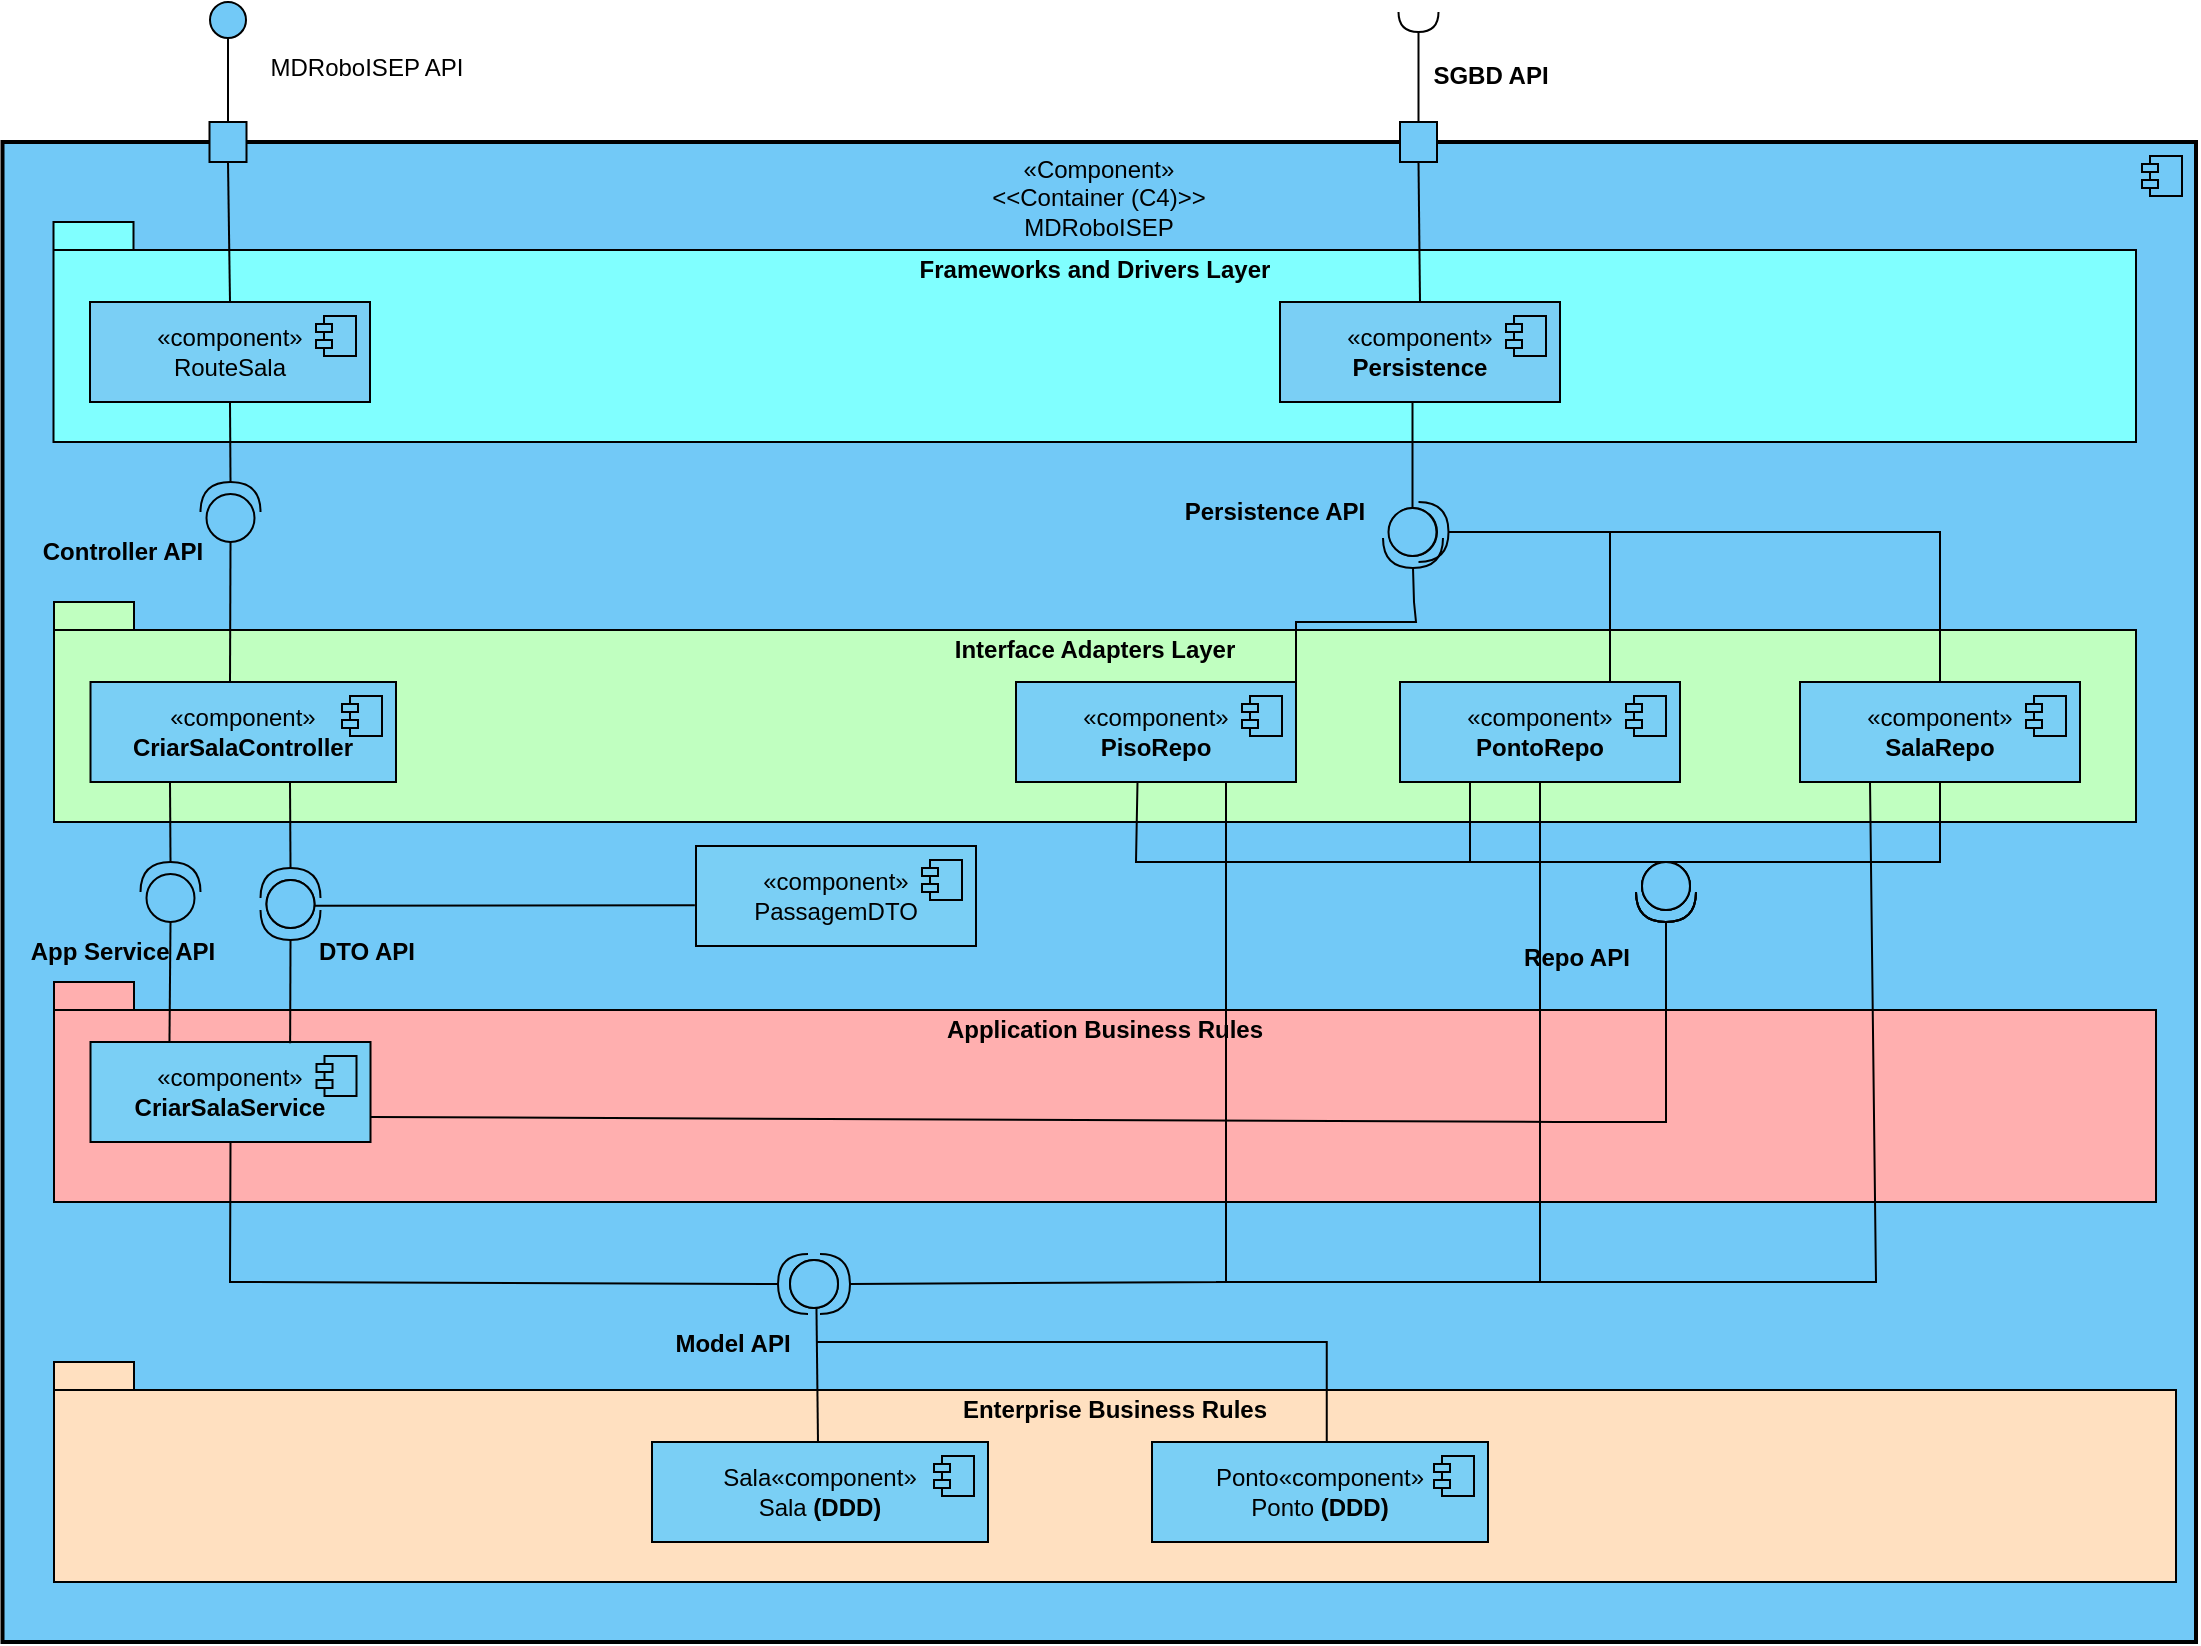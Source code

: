 <mxfile version="22.0.8" type="device">
  <diagram name="Page-1" id="mcRJoiFZVbyGvoiC1dqz">
    <mxGraphModel dx="1909" dy="2167" grid="1" gridSize="10" guides="1" tooltips="1" connect="1" arrows="1" fold="1" page="1" pageScale="1" pageWidth="850" pageHeight="1100" math="0" shadow="0">
      <root>
        <mxCell id="0" />
        <mxCell id="1" parent="0" />
        <mxCell id="tm53eODnrKpvhOiwJkyI-2" value="«Component»&lt;br&gt;&amp;lt;&amp;lt;Container (C4)&amp;gt;&amp;gt;&lt;br&gt;MDRoboISEP" style="html=1;dropTarget=0;whiteSpace=wrap;verticalAlign=top;fillColor=#72C9F7;strokeColor=#000000;strokeWidth=2;" parent="1" vertex="1">
          <mxGeometry x="153.25" y="30" width="1096.75" height="750" as="geometry" />
        </mxCell>
        <mxCell id="tm53eODnrKpvhOiwJkyI-3" value="" style="shape=module;jettyWidth=8;jettyHeight=4;fillColor=#72c9f7;" parent="tm53eODnrKpvhOiwJkyI-2" vertex="1">
          <mxGeometry x="1" width="20" height="20" relative="1" as="geometry">
            <mxPoint x="-27" y="7" as="offset" />
          </mxGeometry>
        </mxCell>
        <mxCell id="tm53eODnrKpvhOiwJkyI-4" value="" style="html=1;rounded=0;fillColor=#72C9F7;" parent="1" vertex="1">
          <mxGeometry x="256.75" y="20" width="18.5" height="20" as="geometry" />
        </mxCell>
        <mxCell id="tm53eODnrKpvhOiwJkyI-5" value="" style="endArrow=none;html=1;rounded=0;align=center;verticalAlign=top;endFill=0;labelBackgroundColor=none;endSize=2;" parent="1" source="tm53eODnrKpvhOiwJkyI-4" target="tm53eODnrKpvhOiwJkyI-6" edge="1">
          <mxGeometry relative="1" as="geometry" />
        </mxCell>
        <mxCell id="tm53eODnrKpvhOiwJkyI-6" value="" style="ellipse;html=1;fontSize=11;align=center;fillColor=#72C9F7;points=[];aspect=fixed;resizable=1;verticalAlign=bottom;labelPosition=center;verticalLabelPosition=top;flipH=1;rotation=0;" parent="1" vertex="1">
          <mxGeometry x="257" y="-40" width="18" height="18" as="geometry" />
        </mxCell>
        <mxCell id="tm53eODnrKpvhOiwJkyI-7" value="MDRoboISEP API" style="text;html=1;align=center;verticalAlign=middle;resizable=0;points=[];autosize=1;strokeColor=none;fillColor=none;" parent="1" vertex="1">
          <mxGeometry x="275" y="-22" width="120" height="30" as="geometry" />
        </mxCell>
        <mxCell id="tm53eODnrKpvhOiwJkyI-12" value="Frameworks and Drivers Layer" style="shape=folder;fontStyle=1;spacingTop=10;tabWidth=40;tabHeight=14;tabPosition=left;html=1;whiteSpace=wrap;verticalAlign=top;fillColor=#80ffff;" parent="1" vertex="1">
          <mxGeometry x="178.75" y="70" width="1041.25" height="110" as="geometry" />
        </mxCell>
        <mxCell id="tm53eODnrKpvhOiwJkyI-13" value="«component»&lt;br&gt;RouteSala" style="html=1;dropTarget=0;whiteSpace=wrap;fillColor=#7ACFF5;" parent="1" vertex="1">
          <mxGeometry x="197" y="110" width="140" height="50" as="geometry" />
        </mxCell>
        <mxCell id="tm53eODnrKpvhOiwJkyI-14" value="" style="shape=module;jettyWidth=8;jettyHeight=4;fillColor=#7ACFF5;" parent="tm53eODnrKpvhOiwJkyI-13" vertex="1">
          <mxGeometry x="1" width="20" height="20" relative="1" as="geometry">
            <mxPoint x="-27" y="7" as="offset" />
          </mxGeometry>
        </mxCell>
        <mxCell id="tm53eODnrKpvhOiwJkyI-17" value="«component»&lt;br&gt;&lt;b&gt;Persistence&lt;/b&gt;" style="html=1;dropTarget=0;whiteSpace=wrap;fillColor=#7ACFF5;" parent="1" vertex="1">
          <mxGeometry x="792" y="110" width="140" height="50" as="geometry" />
        </mxCell>
        <mxCell id="tm53eODnrKpvhOiwJkyI-18" value="" style="shape=module;jettyWidth=8;jettyHeight=4;fillColor=#7ACFF5;" parent="tm53eODnrKpvhOiwJkyI-17" vertex="1">
          <mxGeometry x="1" width="20" height="20" relative="1" as="geometry">
            <mxPoint x="-27" y="7" as="offset" />
          </mxGeometry>
        </mxCell>
        <mxCell id="tm53eODnrKpvhOiwJkyI-19" value="Interface Adapters Layer" style="shape=folder;fontStyle=1;spacingTop=10;tabWidth=40;tabHeight=14;tabPosition=left;html=1;whiteSpace=wrap;verticalAlign=top;fillColor=#c0ffc0;" parent="1" vertex="1">
          <mxGeometry x="179" y="260" width="1041" height="110" as="geometry" />
        </mxCell>
        <mxCell id="tm53eODnrKpvhOiwJkyI-20" value="«component»&lt;br&gt;&lt;b&gt;CriarSalaController&lt;/b&gt;" style="html=1;dropTarget=0;whiteSpace=wrap;fillColor=#7ACFF5;" parent="1" vertex="1">
          <mxGeometry x="197.25" y="300" width="152.75" height="50" as="geometry" />
        </mxCell>
        <mxCell id="tm53eODnrKpvhOiwJkyI-21" value="" style="shape=module;jettyWidth=8;jettyHeight=4;fillColor=#7ACFF5;" parent="tm53eODnrKpvhOiwJkyI-20" vertex="1">
          <mxGeometry x="1" width="20" height="20" relative="1" as="geometry">
            <mxPoint x="-27" y="7" as="offset" />
          </mxGeometry>
        </mxCell>
        <mxCell id="tm53eODnrKpvhOiwJkyI-23" value="" style="shape=providedRequiredInterface;html=1;verticalLabelPosition=bottom;sketch=0;rotation=-90;fillColor=#72c9f7;" parent="1" vertex="1">
          <mxGeometry x="252.25" y="200" width="30" height="30" as="geometry" />
        </mxCell>
        <mxCell id="tm53eODnrKpvhOiwJkyI-24" value="" style="endArrow=none;html=1;rounded=0;exitX=1;exitY=0.5;exitDx=0;exitDy=0;exitPerimeter=0;entryX=0.5;entryY=1;entryDx=0;entryDy=0;" parent="1" source="tm53eODnrKpvhOiwJkyI-23" target="tm53eODnrKpvhOiwJkyI-13" edge="1">
          <mxGeometry width="50" height="50" relative="1" as="geometry">
            <mxPoint x="520" y="210" as="sourcePoint" />
            <mxPoint x="570" y="160" as="targetPoint" />
          </mxGeometry>
        </mxCell>
        <mxCell id="tm53eODnrKpvhOiwJkyI-25" value="" style="endArrow=none;html=1;rounded=0;entryX=0;entryY=0.5;entryDx=0;entryDy=0;entryPerimeter=0;" parent="1" target="tm53eODnrKpvhOiwJkyI-23" edge="1">
          <mxGeometry width="50" height="50" relative="1" as="geometry">
            <mxPoint x="267" y="300" as="sourcePoint" />
            <mxPoint x="277" y="170" as="targetPoint" />
          </mxGeometry>
        </mxCell>
        <mxCell id="tm53eODnrKpvhOiwJkyI-27" value="«component»&lt;br&gt;&lt;b&gt;PisoRepo&lt;/b&gt;" style="html=1;dropTarget=0;whiteSpace=wrap;fillColor=#7ACFF5;" parent="1" vertex="1">
          <mxGeometry x="660" y="300" width="140" height="50" as="geometry" />
        </mxCell>
        <mxCell id="tm53eODnrKpvhOiwJkyI-28" value="" style="shape=module;jettyWidth=8;jettyHeight=4;fillColor=#7ACFF5;" parent="tm53eODnrKpvhOiwJkyI-27" vertex="1">
          <mxGeometry x="1" width="20" height="20" relative="1" as="geometry">
            <mxPoint x="-27" y="7" as="offset" />
          </mxGeometry>
        </mxCell>
        <mxCell id="tm53eODnrKpvhOiwJkyI-29" value="Application Business Rules" style="shape=folder;fontStyle=1;spacingTop=10;tabWidth=40;tabHeight=14;tabPosition=left;html=1;whiteSpace=wrap;verticalAlign=top;fillColor=#ffafaf;" parent="1" vertex="1">
          <mxGeometry x="179" y="450" width="1051" height="110" as="geometry" />
        </mxCell>
        <mxCell id="tm53eODnrKpvhOiwJkyI-30" value="" style="shape=providedRequiredInterface;html=1;verticalLabelPosition=bottom;sketch=0;rotation=-90;fillColor=#72c9f7;" parent="1" vertex="1">
          <mxGeometry x="222.25" y="390" width="30" height="30" as="geometry" />
        </mxCell>
        <mxCell id="tm53eODnrKpvhOiwJkyI-31" value="" style="endArrow=none;html=1;rounded=0;exitX=1;exitY=0.5;exitDx=0;exitDy=0;exitPerimeter=0;entryX=0.5;entryY=1;entryDx=0;entryDy=0;" parent="1" source="tm53eODnrKpvhOiwJkyI-30" edge="1">
          <mxGeometry width="50" height="50" relative="1" as="geometry">
            <mxPoint x="490" y="400" as="sourcePoint" />
            <mxPoint x="237" y="350" as="targetPoint" />
          </mxGeometry>
        </mxCell>
        <mxCell id="tm53eODnrKpvhOiwJkyI-32" value="" style="endArrow=none;html=1;rounded=0;entryX=0;entryY=0.5;entryDx=0;entryDy=0;entryPerimeter=0;exitX=0.282;exitY=0.008;exitDx=0;exitDy=0;exitPerimeter=0;" parent="1" source="tm53eODnrKpvhOiwJkyI-39" target="tm53eODnrKpvhOiwJkyI-30" edge="1">
          <mxGeometry width="50" height="50" relative="1" as="geometry">
            <mxPoint x="237" y="450" as="sourcePoint" />
            <mxPoint x="247" y="360" as="targetPoint" />
          </mxGeometry>
        </mxCell>
        <mxCell id="tm53eODnrKpvhOiwJkyI-33" value="" style="shape=providedRequiredInterface;html=1;verticalLabelPosition=bottom;sketch=0;rotation=-90;fillColor=#72c9f7;" parent="1" vertex="1">
          <mxGeometry x="282.25" y="393" width="30" height="30" as="geometry" />
        </mxCell>
        <mxCell id="tm53eODnrKpvhOiwJkyI-34" value="" style="endArrow=none;html=1;rounded=0;exitX=1;exitY=0.5;exitDx=0;exitDy=0;exitPerimeter=0;entryX=0.5;entryY=1;entryDx=0;entryDy=0;" parent="1" source="tm53eODnrKpvhOiwJkyI-33" edge="1">
          <mxGeometry width="50" height="50" relative="1" as="geometry">
            <mxPoint x="550" y="400" as="sourcePoint" />
            <mxPoint x="297" y="350" as="targetPoint" />
          </mxGeometry>
        </mxCell>
        <mxCell id="tm53eODnrKpvhOiwJkyI-36" value="«component»&lt;br&gt;PassagemDTO" style="html=1;dropTarget=0;whiteSpace=wrap;fillColor=#7ACFF5;" parent="1" vertex="1">
          <mxGeometry x="500" y="382" width="140" height="50" as="geometry" />
        </mxCell>
        <mxCell id="tm53eODnrKpvhOiwJkyI-37" value="" style="shape=module;jettyWidth=8;jettyHeight=4;fillColor=#7ACFF5;" parent="tm53eODnrKpvhOiwJkyI-36" vertex="1">
          <mxGeometry x="1" width="20" height="20" relative="1" as="geometry">
            <mxPoint x="-27" y="7" as="offset" />
          </mxGeometry>
        </mxCell>
        <mxCell id="tm53eODnrKpvhOiwJkyI-38" value="" style="endArrow=none;html=1;rounded=0;exitX=-0.004;exitY=0.593;exitDx=0;exitDy=0;exitPerimeter=0;entryX=0.43;entryY=0.113;entryDx=0;entryDy=0;entryPerimeter=0;" parent="1" source="tm53eODnrKpvhOiwJkyI-36" target="tm53eODnrKpvhOiwJkyI-60" edge="1">
          <mxGeometry width="50" height="50" relative="1" as="geometry">
            <mxPoint x="247" y="460" as="sourcePoint" />
            <mxPoint x="247" y="420" as="targetPoint" />
          </mxGeometry>
        </mxCell>
        <mxCell id="tm53eODnrKpvhOiwJkyI-39" value="«component»&lt;br&gt;&lt;b&gt;CriarSalaService&lt;/b&gt;" style="html=1;dropTarget=0;whiteSpace=wrap;fillColor=#7ACFF5;" parent="1" vertex="1">
          <mxGeometry x="197.25" y="480" width="140" height="50" as="geometry" />
        </mxCell>
        <mxCell id="tm53eODnrKpvhOiwJkyI-40" value="" style="shape=module;jettyWidth=8;jettyHeight=4;fillColor=#7ACFF5;" parent="tm53eODnrKpvhOiwJkyI-39" vertex="1">
          <mxGeometry x="1" width="20" height="20" relative="1" as="geometry">
            <mxPoint x="-27" y="7" as="offset" />
          </mxGeometry>
        </mxCell>
        <mxCell id="tm53eODnrKpvhOiwJkyI-41" value="" style="endArrow=none;html=1;rounded=0;exitX=0.713;exitY=0.012;exitDx=0;exitDy=0;entryX=1;entryY=0.5;entryDx=0;entryDy=0;entryPerimeter=0;exitPerimeter=0;" parent="1" source="tm53eODnrKpvhOiwJkyI-39" target="tm53eODnrKpvhOiwJkyI-60" edge="1">
          <mxGeometry width="50" height="50" relative="1" as="geometry">
            <mxPoint x="429" y="423" as="sourcePoint" />
            <mxPoint x="319" y="423" as="targetPoint" />
          </mxGeometry>
        </mxCell>
        <mxCell id="tm53eODnrKpvhOiwJkyI-42" value="Enterprise Business Rules" style="shape=folder;fontStyle=1;spacingTop=10;tabWidth=40;tabHeight=14;tabPosition=left;html=1;whiteSpace=wrap;verticalAlign=top;fillColor=#ffe0c0;" parent="1" vertex="1">
          <mxGeometry x="179" y="640" width="1061" height="110" as="geometry" />
        </mxCell>
        <mxCell id="tm53eODnrKpvhOiwJkyI-49" value="" style="shape=providedRequiredInterface;html=1;verticalLabelPosition=bottom;sketch=0;rotation=-180;fillColor=#72c9f7;" parent="1" vertex="1">
          <mxGeometry x="541" y="586" width="30" height="30" as="geometry" />
        </mxCell>
        <mxCell id="tm53eODnrKpvhOiwJkyI-50" value="" style="endArrow=none;html=1;rounded=0;exitX=1;exitY=0.5;exitDx=0;exitDy=0;exitPerimeter=0;entryX=0.5;entryY=1;entryDx=0;entryDy=0;" parent="1" source="tm53eODnrKpvhOiwJkyI-49" target="tm53eODnrKpvhOiwJkyI-39" edge="1">
          <mxGeometry width="50" height="50" relative="1" as="geometry">
            <mxPoint x="557.75" y="590" as="sourcePoint" />
            <mxPoint x="304.75" y="540" as="targetPoint" />
            <Array as="points">
              <mxPoint x="267" y="600" />
            </Array>
          </mxGeometry>
        </mxCell>
        <mxCell id="tm53eODnrKpvhOiwJkyI-51" value="" style="endArrow=none;html=1;rounded=0;entryX=0.441;entryY=0.893;entryDx=0;entryDy=0;entryPerimeter=0;exitX=0.5;exitY=0;exitDx=0;exitDy=0;" parent="1" target="tm53eODnrKpvhOiwJkyI-67" edge="1">
          <mxGeometry width="50" height="50" relative="1" as="geometry">
            <mxPoint x="561" y="680" as="sourcePoint" />
            <mxPoint x="558.06" y="612.97" as="targetPoint" />
            <Array as="points" />
          </mxGeometry>
        </mxCell>
        <mxCell id="tm53eODnrKpvhOiwJkyI-57" value="Sala«component»&lt;br&gt;Sala&amp;nbsp;&lt;b&gt;(DDD)&lt;/b&gt;" style="html=1;dropTarget=0;whiteSpace=wrap;fillColor=#7ACFF5;" parent="1" vertex="1">
          <mxGeometry x="478" y="680" width="168" height="50" as="geometry" />
        </mxCell>
        <mxCell id="tm53eODnrKpvhOiwJkyI-58" value="" style="shape=module;jettyWidth=8;jettyHeight=4;fillColor=#7ACFF5;" parent="tm53eODnrKpvhOiwJkyI-57" vertex="1">
          <mxGeometry x="1" width="20" height="20" relative="1" as="geometry">
            <mxPoint x="-27" y="7" as="offset" />
          </mxGeometry>
        </mxCell>
        <mxCell id="tm53eODnrKpvhOiwJkyI-60" value="" style="shape=providedRequiredInterface;html=1;verticalLabelPosition=bottom;sketch=0;rotation=90;fillColor=#72c9f7;" parent="1" vertex="1">
          <mxGeometry x="282.25" y="399" width="30" height="30" as="geometry" />
        </mxCell>
        <mxCell id="tm53eODnrKpvhOiwJkyI-61" value="App Service API" style="text;html=1;align=center;verticalAlign=middle;resizable=0;points=[];autosize=1;strokeColor=none;fillColor=none;fontStyle=1" parent="1" vertex="1">
          <mxGeometry x="153.25" y="420" width="120" height="30" as="geometry" />
        </mxCell>
        <mxCell id="tm53eODnrKpvhOiwJkyI-63" value="DTO API" style="text;html=1;align=center;verticalAlign=middle;resizable=0;points=[];autosize=1;strokeColor=none;fillColor=none;fontStyle=1" parent="1" vertex="1">
          <mxGeometry x="300" y="420" width="70" height="30" as="geometry" />
        </mxCell>
        <mxCell id="tm53eODnrKpvhOiwJkyI-64" value="Model API" style="text;html=1;align=center;verticalAlign=middle;resizable=0;points=[];autosize=1;strokeColor=none;fillColor=none;fontStyle=1" parent="1" vertex="1">
          <mxGeometry x="478" y="616" width="80" height="30" as="geometry" />
        </mxCell>
        <mxCell id="tm53eODnrKpvhOiwJkyI-66" value="Controller API" style="text;html=1;align=center;verticalAlign=middle;resizable=0;points=[];autosize=1;strokeColor=none;fillColor=none;fontStyle=1" parent="1" vertex="1">
          <mxGeometry x="163.25" y="220" width="100" height="30" as="geometry" />
        </mxCell>
        <mxCell id="tm53eODnrKpvhOiwJkyI-67" value="" style="shape=providedRequiredInterface;html=1;verticalLabelPosition=bottom;sketch=0;rotation=0;fillColor=#72c9f7;" parent="1" vertex="1">
          <mxGeometry x="547" y="586" width="30" height="30" as="geometry" />
        </mxCell>
        <mxCell id="tm53eODnrKpvhOiwJkyI-70" value="" style="endArrow=none;html=1;rounded=0;exitX=1;exitY=0.5;exitDx=0;exitDy=0;exitPerimeter=0;entryX=0.75;entryY=1;entryDx=0;entryDy=0;" parent="1" source="tm53eODnrKpvhOiwJkyI-67" target="tm53eODnrKpvhOiwJkyI-27" edge="1">
          <mxGeometry width="50" height="50" relative="1" as="geometry">
            <mxPoint x="498" y="574" as="sourcePoint" />
            <mxPoint x="347" y="540" as="targetPoint" />
            <Array as="points">
              <mxPoint x="765" y="600" />
            </Array>
          </mxGeometry>
        </mxCell>
        <mxCell id="tm53eODnrKpvhOiwJkyI-73" value="" style="endArrow=none;html=1;rounded=0;entryX=1;entryY=0.75;entryDx=0;entryDy=0;exitX=1;exitY=0.5;exitDx=0;exitDy=0;exitPerimeter=0;" parent="1" source="tm53eODnrKpvhOiwJkyI-75" target="tm53eODnrKpvhOiwJkyI-39" edge="1">
          <mxGeometry width="50" height="50" relative="1" as="geometry">
            <mxPoint x="853" y="440" as="sourcePoint" />
            <mxPoint x="277" y="540" as="targetPoint" />
            <Array as="points">
              <mxPoint x="985" y="520" />
              <mxPoint x="930" y="520" />
            </Array>
          </mxGeometry>
        </mxCell>
        <mxCell id="tm53eODnrKpvhOiwJkyI-75" value="" style="shape=providedRequiredInterface;html=1;verticalLabelPosition=bottom;sketch=0;rotation=90;fillColor=#72c9f7;" parent="1" vertex="1">
          <mxGeometry x="970" y="390" width="30" height="30" as="geometry" />
        </mxCell>
        <mxCell id="tm53eODnrKpvhOiwJkyI-76" value="" style="endArrow=none;html=1;rounded=0;exitX=0;exitY=0.5;exitDx=0;exitDy=0;exitPerimeter=0;entryX=0.434;entryY=0.992;entryDx=0;entryDy=0;entryPerimeter=0;" parent="1" source="tm53eODnrKpvhOiwJkyI-75" target="tm53eODnrKpvhOiwJkyI-27" edge="1">
          <mxGeometry width="50" height="50" relative="1" as="geometry">
            <mxPoint x="307" y="403" as="sourcePoint" />
            <mxPoint x="855" y="350" as="targetPoint" />
            <Array as="points">
              <mxPoint x="720" y="390" />
            </Array>
          </mxGeometry>
        </mxCell>
        <mxCell id="tm53eODnrKpvhOiwJkyI-80" value="" style="shape=providedRequiredInterface;html=1;verticalLabelPosition=bottom;sketch=0;rotation=90;fillColor=#72c9f7;" parent="1" vertex="1">
          <mxGeometry x="843.5" y="213" width="30" height="30" as="geometry" />
        </mxCell>
        <mxCell id="tm53eODnrKpvhOiwJkyI-81" value="" style="endArrow=none;html=1;rounded=0;exitX=0;exitY=0.5;exitDx=0;exitDy=0;exitPerimeter=0;entryX=0.75;entryY=1;entryDx=0;entryDy=0;" parent="1" edge="1">
          <mxGeometry width="50" height="50" relative="1" as="geometry">
            <mxPoint x="858.25" y="213" as="sourcePoint" />
            <mxPoint x="858.25" y="160.0" as="targetPoint" />
            <Array as="points" />
          </mxGeometry>
        </mxCell>
        <mxCell id="tm53eODnrKpvhOiwJkyI-82" value="" style="endArrow=none;html=1;rounded=0;entryX=1;entryY=0;entryDx=0;entryDy=0;exitX=1;exitY=0.5;exitDx=0;exitDy=0;exitPerimeter=0;" parent="1" target="tm53eODnrKpvhOiwJkyI-27" edge="1" source="tm53eODnrKpvhOiwJkyI-80">
          <mxGeometry width="50" height="50" relative="1" as="geometry">
            <mxPoint x="858.25" y="243" as="sourcePoint" />
            <mxPoint x="858.25" y="290.0" as="targetPoint" />
            <Array as="points">
              <mxPoint x="859" y="260" />
              <mxPoint x="860" y="270" />
              <mxPoint x="800" y="270" />
            </Array>
          </mxGeometry>
        </mxCell>
        <mxCell id="tm53eODnrKpvhOiwJkyI-91" value="Persistence API" style="text;html=1;align=center;verticalAlign=middle;resizable=0;points=[];autosize=1;strokeColor=none;fillColor=none;fontStyle=1;glass=1;" parent="1" vertex="1">
          <mxGeometry x="733.5" y="200" width="110" height="30" as="geometry" />
        </mxCell>
        <mxCell id="tm53eODnrKpvhOiwJkyI-95" value="" style="html=1;rounded=0;fillColor=#72C9F7;" parent="1" vertex="1">
          <mxGeometry x="852" y="20" width="18.5" height="20" as="geometry" />
        </mxCell>
        <mxCell id="tm53eODnrKpvhOiwJkyI-96" value="" style="endArrow=none;html=1;rounded=0;align=center;verticalAlign=top;endFill=0;labelBackgroundColor=none;endSize=2;entryX=1;entryY=0.5;entryDx=0;entryDy=0;entryPerimeter=0;" parent="1" source="tm53eODnrKpvhOiwJkyI-95" target="tm53eODnrKpvhOiwJkyI-98" edge="1">
          <mxGeometry relative="1" as="geometry">
            <mxPoint x="859.25" y="-22" as="targetPoint" />
          </mxGeometry>
        </mxCell>
        <mxCell id="tm53eODnrKpvhOiwJkyI-98" value="" style="shape=requiredInterface;html=1;verticalLabelPosition=bottom;sketch=0;rotation=90;" parent="1" vertex="1">
          <mxGeometry x="856.25" y="-40" width="10" height="20" as="geometry" />
        </mxCell>
        <mxCell id="tm53eODnrKpvhOiwJkyI-99" value="" style="endArrow=none;html=1;rounded=0;align=center;verticalAlign=top;endFill=0;labelBackgroundColor=none;endSize=2;entryX=0.5;entryY=1;entryDx=0;entryDy=0;exitX=0.5;exitY=0;exitDx=0;exitDy=0;" parent="1" source="tm53eODnrKpvhOiwJkyI-17" target="tm53eODnrKpvhOiwJkyI-95" edge="1">
          <mxGeometry relative="1" as="geometry">
            <mxPoint x="869" y="30" as="sourcePoint" />
            <mxPoint x="869" y="-15" as="targetPoint" />
          </mxGeometry>
        </mxCell>
        <mxCell id="tm53eODnrKpvhOiwJkyI-100" value="SGBD API" style="text;html=1;align=center;verticalAlign=middle;resizable=0;points=[];autosize=1;strokeColor=none;fillColor=none;fontStyle=1" parent="1" vertex="1">
          <mxGeometry x="857" y="-18" width="80" height="30" as="geometry" />
        </mxCell>
        <mxCell id="tm53eODnrKpvhOiwJkyI-101" value="" style="endArrow=none;html=1;rounded=0;exitX=0.5;exitY=0;exitDx=0;exitDy=0;entryX=0.5;entryY=1;entryDx=0;entryDy=0;" parent="1" source="tm53eODnrKpvhOiwJkyI-13" target="tm53eODnrKpvhOiwJkyI-4" edge="1">
          <mxGeometry width="50" height="50" relative="1" as="geometry">
            <mxPoint x="277" y="210" as="sourcePoint" />
            <mxPoint x="277" y="170" as="targetPoint" />
          </mxGeometry>
        </mxCell>
        <mxCell id="QIbsjkuZwy3YKBKoMpHP-1" value="«component»&lt;br&gt;&lt;b&gt;PontoRepo&lt;/b&gt;" style="html=1;dropTarget=0;whiteSpace=wrap;fillColor=#7ACFF5;" parent="1" vertex="1">
          <mxGeometry x="852" y="300" width="140" height="50" as="geometry" />
        </mxCell>
        <mxCell id="QIbsjkuZwy3YKBKoMpHP-2" value="" style="shape=module;jettyWidth=8;jettyHeight=4;fillColor=#7ACFF5;" parent="QIbsjkuZwy3YKBKoMpHP-1" vertex="1">
          <mxGeometry x="1" width="20" height="20" relative="1" as="geometry">
            <mxPoint x="-27" y="7" as="offset" />
          </mxGeometry>
        </mxCell>
        <mxCell id="QIbsjkuZwy3YKBKoMpHP-4" value="«component»&lt;br&gt;&lt;b&gt;SalaRepo&lt;/b&gt;" style="html=1;dropTarget=0;whiteSpace=wrap;fillColor=#7ACFF5;" parent="1" vertex="1">
          <mxGeometry x="1052" y="300" width="140" height="50" as="geometry" />
        </mxCell>
        <mxCell id="QIbsjkuZwy3YKBKoMpHP-5" value="" style="shape=module;jettyWidth=8;jettyHeight=4;fillColor=#7ACFF5;" parent="QIbsjkuZwy3YKBKoMpHP-4" vertex="1">
          <mxGeometry x="1" width="20" height="20" relative="1" as="geometry">
            <mxPoint x="-27" y="7" as="offset" />
          </mxGeometry>
        </mxCell>
        <mxCell id="QIbsjkuZwy3YKBKoMpHP-11" value="" style="ellipse;whiteSpace=wrap;html=1;align=center;aspect=fixed;fillColor=none;strokeColor=none;resizable=0;perimeter=centerPerimeter;rotatable=0;allowArrows=0;points=[];outlineConnect=1;" parent="1" vertex="1">
          <mxGeometry x="829" y="343" width="10" height="10" as="geometry" />
        </mxCell>
        <mxCell id="QIbsjkuZwy3YKBKoMpHP-14" value="" style="shape=providedRequiredInterface;html=1;verticalLabelPosition=bottom;sketch=0;rotation=0;fillColor=#72c9f7;" parent="1" vertex="1">
          <mxGeometry x="846.25" y="210" width="30" height="30" as="geometry" />
        </mxCell>
        <mxCell id="QIbsjkuZwy3YKBKoMpHP-16" value="" style="endArrow=none;html=1;rounded=0;exitX=1;exitY=0.5;exitDx=0;exitDy=0;exitPerimeter=0;entryX=0.75;entryY=0;entryDx=0;entryDy=0;" parent="1" source="QIbsjkuZwy3YKBKoMpHP-14" target="QIbsjkuZwy3YKBKoMpHP-1" edge="1">
          <mxGeometry width="50" height="50" relative="1" as="geometry">
            <mxPoint x="1020" y="250" as="sourcePoint" />
            <mxPoint x="1020" y="290" as="targetPoint" />
            <Array as="points">
              <mxPoint x="957" y="225" />
            </Array>
          </mxGeometry>
        </mxCell>
        <mxCell id="QIbsjkuZwy3YKBKoMpHP-18" value="" style="endArrow=none;html=1;rounded=0;entryX=0.5;entryY=0;entryDx=0;entryDy=0;" parent="1" target="QIbsjkuZwy3YKBKoMpHP-4" edge="1">
          <mxGeometry width="50" height="50" relative="1" as="geometry">
            <mxPoint x="950" y="225" as="sourcePoint" />
            <mxPoint x="1119.81" y="290" as="targetPoint" />
            <Array as="points">
              <mxPoint x="1122" y="225" />
            </Array>
          </mxGeometry>
        </mxCell>
        <mxCell id="QIbsjkuZwy3YKBKoMpHP-19" value="" style="endArrow=none;html=1;rounded=0;entryX=0.5;entryY=1;entryDx=0;entryDy=0;" parent="1" target="QIbsjkuZwy3YKBKoMpHP-1" edge="1">
          <mxGeometry width="50" height="50" relative="1" as="geometry">
            <mxPoint x="900" y="600" as="sourcePoint" />
            <mxPoint x="907" y="350" as="targetPoint" />
            <Array as="points">
              <mxPoint x="922" y="600" />
            </Array>
          </mxGeometry>
        </mxCell>
        <mxCell id="QIbsjkuZwy3YKBKoMpHP-20" value="" style="endArrow=none;html=1;rounded=0;entryX=0.25;entryY=1;entryDx=0;entryDy=0;" parent="1" target="QIbsjkuZwy3YKBKoMpHP-4" edge="1">
          <mxGeometry width="50" height="50" relative="1" as="geometry">
            <mxPoint x="760" y="600" as="sourcePoint" />
            <mxPoint x="1190" y="340" as="targetPoint" />
            <Array as="points">
              <mxPoint x="1090" y="600" />
            </Array>
          </mxGeometry>
        </mxCell>
        <mxCell id="QIbsjkuZwy3YKBKoMpHP-24" value="" style="shape=providedRequiredInterface;html=1;verticalLabelPosition=bottom;sketch=0;rotation=90;fillColor=#72c9f7;" parent="1" vertex="1">
          <mxGeometry x="970" y="390" width="30" height="30" as="geometry" />
        </mxCell>
        <mxCell id="QIbsjkuZwy3YKBKoMpHP-26" value="" style="endArrow=none;html=1;rounded=0;exitX=0;exitY=0.5;exitDx=0;exitDy=0;exitPerimeter=0;entryX=0.25;entryY=1;entryDx=0;entryDy=0;" parent="1" source="QIbsjkuZwy3YKBKoMpHP-24" target="QIbsjkuZwy3YKBKoMpHP-1" edge="1">
          <mxGeometry width="50" height="50" relative="1" as="geometry">
            <mxPoint x="1065" y="530" as="sourcePoint" />
            <mxPoint x="1030" y="350" as="targetPoint" />
            <Array as="points">
              <mxPoint x="887" y="390" />
            </Array>
          </mxGeometry>
        </mxCell>
        <mxCell id="QIbsjkuZwy3YKBKoMpHP-27" value="" style="endArrow=none;html=1;rounded=0;entryX=0.5;entryY=1;entryDx=0;entryDy=0;exitX=0;exitY=0.5;exitDx=0;exitDy=0;exitPerimeter=0;" parent="1" source="QIbsjkuZwy3YKBKoMpHP-28" target="QIbsjkuZwy3YKBKoMpHP-4" edge="1">
          <mxGeometry width="50" height="50" relative="1" as="geometry">
            <mxPoint x="1234.7" y="382" as="sourcePoint" />
            <mxPoint x="1234.7" y="340" as="targetPoint" />
            <Array as="points">
              <mxPoint x="1122" y="390" />
            </Array>
          </mxGeometry>
        </mxCell>
        <mxCell id="QIbsjkuZwy3YKBKoMpHP-28" value="" style="shape=providedRequiredInterface;html=1;verticalLabelPosition=bottom;sketch=0;rotation=90;fillColor=#72c9f7;" parent="1" vertex="1">
          <mxGeometry x="970" y="390" width="30" height="30" as="geometry" />
        </mxCell>
        <mxCell id="QIbsjkuZwy3YKBKoMpHP-29" value="Repo API" style="text;html=1;align=center;verticalAlign=middle;resizable=0;points=[];autosize=1;strokeColor=none;fillColor=none;fontStyle=1" parent="1" vertex="1">
          <mxGeometry x="900" y="423" width="80" height="30" as="geometry" />
        </mxCell>
        <mxCell id="QIbsjkuZwy3YKBKoMpHP-34" value="Ponto«component»&lt;br&gt;Ponto&lt;b&gt;&amp;nbsp;(DDD)&lt;/b&gt;" style="html=1;dropTarget=0;whiteSpace=wrap;fillColor=#7ACFF5;" parent="1" vertex="1">
          <mxGeometry x="728" y="680" width="168" height="50" as="geometry" />
        </mxCell>
        <mxCell id="QIbsjkuZwy3YKBKoMpHP-35" value="" style="shape=module;jettyWidth=8;jettyHeight=4;fillColor=#7ACFF5;" parent="QIbsjkuZwy3YKBKoMpHP-34" vertex="1">
          <mxGeometry x="1" width="20" height="20" relative="1" as="geometry">
            <mxPoint x="-27" y="7" as="offset" />
          </mxGeometry>
        </mxCell>
        <mxCell id="QIbsjkuZwy3YKBKoMpHP-39" value="" style="endArrow=none;html=1;rounded=0;exitX=0.25;exitY=0;exitDx=0;exitDy=0;" parent="1" edge="1">
          <mxGeometry width="50" height="50" relative="1" as="geometry">
            <mxPoint x="815.38" y="680" as="sourcePoint" />
            <mxPoint x="560" y="630" as="targetPoint" />
            <Array as="points">
              <mxPoint x="815.38" y="630" />
            </Array>
          </mxGeometry>
        </mxCell>
      </root>
    </mxGraphModel>
  </diagram>
</mxfile>
